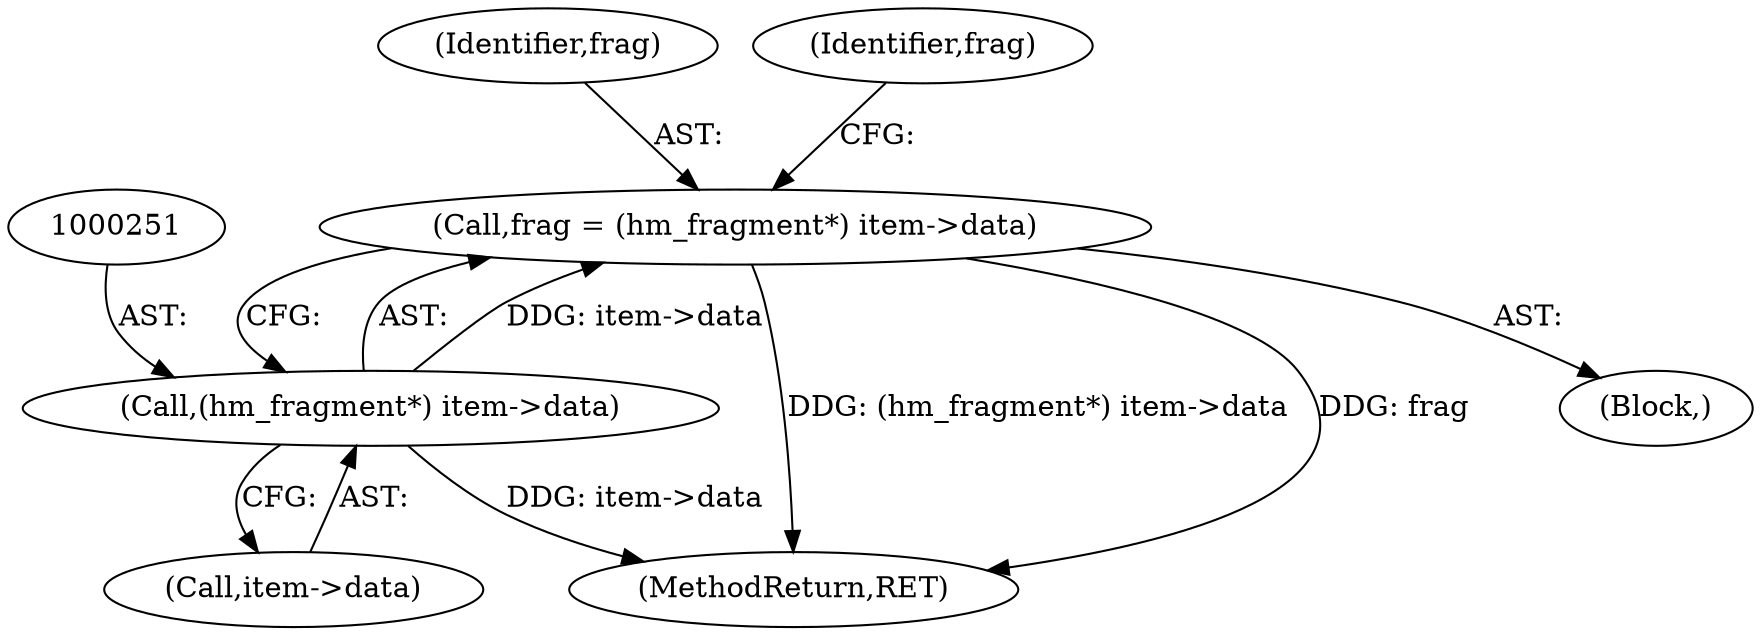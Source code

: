 digraph "0_openssl_1632ef744872edc2aa2a53d487d3e79c965a4ad3@pointer" {
"1000248" [label="(Call,frag = (hm_fragment*) item->data)"];
"1000250" [label="(Call,(hm_fragment*) item->data)"];
"1000249" [label="(Identifier,frag)"];
"1000259" [label="(Identifier,frag)"];
"1000281" [label="(MethodReturn,RET)"];
"1000252" [label="(Call,item->data)"];
"1000250" [label="(Call,(hm_fragment*) item->data)"];
"1000247" [label="(Block,)"];
"1000248" [label="(Call,frag = (hm_fragment*) item->data)"];
"1000248" -> "1000247"  [label="AST: "];
"1000248" -> "1000250"  [label="CFG: "];
"1000249" -> "1000248"  [label="AST: "];
"1000250" -> "1000248"  [label="AST: "];
"1000259" -> "1000248"  [label="CFG: "];
"1000248" -> "1000281"  [label="DDG: (hm_fragment*) item->data"];
"1000248" -> "1000281"  [label="DDG: frag"];
"1000250" -> "1000248"  [label="DDG: item->data"];
"1000250" -> "1000252"  [label="CFG: "];
"1000251" -> "1000250"  [label="AST: "];
"1000252" -> "1000250"  [label="AST: "];
"1000250" -> "1000281"  [label="DDG: item->data"];
}

